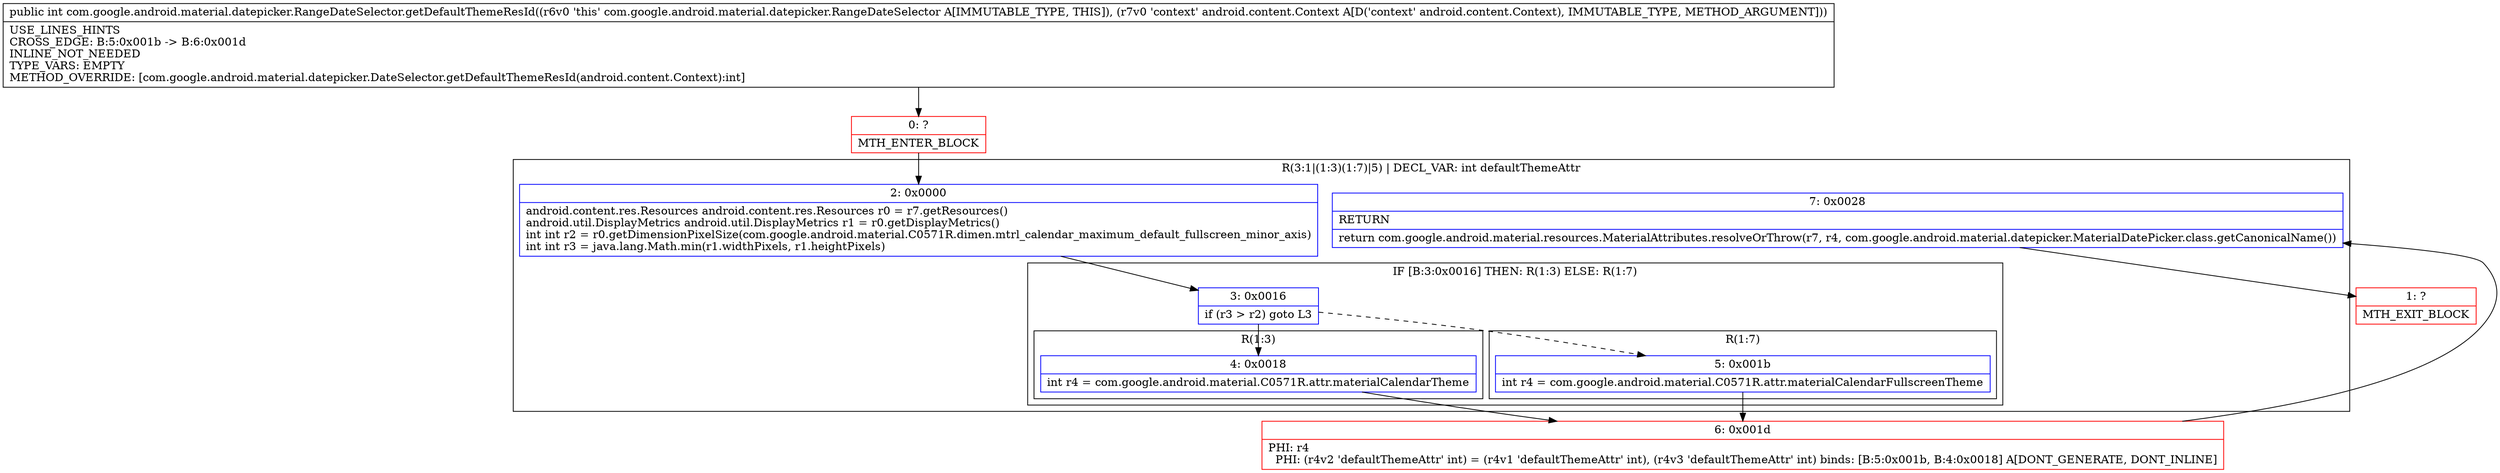 digraph "CFG forcom.google.android.material.datepicker.RangeDateSelector.getDefaultThemeResId(Landroid\/content\/Context;)I" {
subgraph cluster_Region_2116563074 {
label = "R(3:1|(1:3)(1:7)|5) | DECL_VAR: int defaultThemeAttr\l";
node [shape=record,color=blue];
Node_2 [shape=record,label="{2\:\ 0x0000|android.content.res.Resources android.content.res.Resources r0 = r7.getResources()\landroid.util.DisplayMetrics android.util.DisplayMetrics r1 = r0.getDisplayMetrics()\lint int r2 = r0.getDimensionPixelSize(com.google.android.material.C0571R.dimen.mtrl_calendar_maximum_default_fullscreen_minor_axis)\lint int r3 = java.lang.Math.min(r1.widthPixels, r1.heightPixels)\l}"];
subgraph cluster_IfRegion_2005670119 {
label = "IF [B:3:0x0016] THEN: R(1:3) ELSE: R(1:7)";
node [shape=record,color=blue];
Node_3 [shape=record,label="{3\:\ 0x0016|if (r3 \> r2) goto L3\l}"];
subgraph cluster_Region_1553790808 {
label = "R(1:3)";
node [shape=record,color=blue];
Node_4 [shape=record,label="{4\:\ 0x0018|int r4 = com.google.android.material.C0571R.attr.materialCalendarTheme\l}"];
}
subgraph cluster_Region_1244149579 {
label = "R(1:7)";
node [shape=record,color=blue];
Node_5 [shape=record,label="{5\:\ 0x001b|int r4 = com.google.android.material.C0571R.attr.materialCalendarFullscreenTheme\l}"];
}
}
Node_7 [shape=record,label="{7\:\ 0x0028|RETURN\l|return com.google.android.material.resources.MaterialAttributes.resolveOrThrow(r7, r4, com.google.android.material.datepicker.MaterialDatePicker.class.getCanonicalName())\l}"];
}
Node_0 [shape=record,color=red,label="{0\:\ ?|MTH_ENTER_BLOCK\l}"];
Node_6 [shape=record,color=red,label="{6\:\ 0x001d|PHI: r4 \l  PHI: (r4v2 'defaultThemeAttr' int) = (r4v1 'defaultThemeAttr' int), (r4v3 'defaultThemeAttr' int) binds: [B:5:0x001b, B:4:0x0018] A[DONT_GENERATE, DONT_INLINE]\l}"];
Node_1 [shape=record,color=red,label="{1\:\ ?|MTH_EXIT_BLOCK\l}"];
MethodNode[shape=record,label="{public int com.google.android.material.datepicker.RangeDateSelector.getDefaultThemeResId((r6v0 'this' com.google.android.material.datepicker.RangeDateSelector A[IMMUTABLE_TYPE, THIS]), (r7v0 'context' android.content.Context A[D('context' android.content.Context), IMMUTABLE_TYPE, METHOD_ARGUMENT]))  | USE_LINES_HINTS\lCROSS_EDGE: B:5:0x001b \-\> B:6:0x001d\lINLINE_NOT_NEEDED\lTYPE_VARS: EMPTY\lMETHOD_OVERRIDE: [com.google.android.material.datepicker.DateSelector.getDefaultThemeResId(android.content.Context):int]\l}"];
MethodNode -> Node_0;Node_2 -> Node_3;
Node_3 -> Node_4;
Node_3 -> Node_5[style=dashed];
Node_4 -> Node_6;
Node_5 -> Node_6;
Node_7 -> Node_1;
Node_0 -> Node_2;
Node_6 -> Node_7;
}


